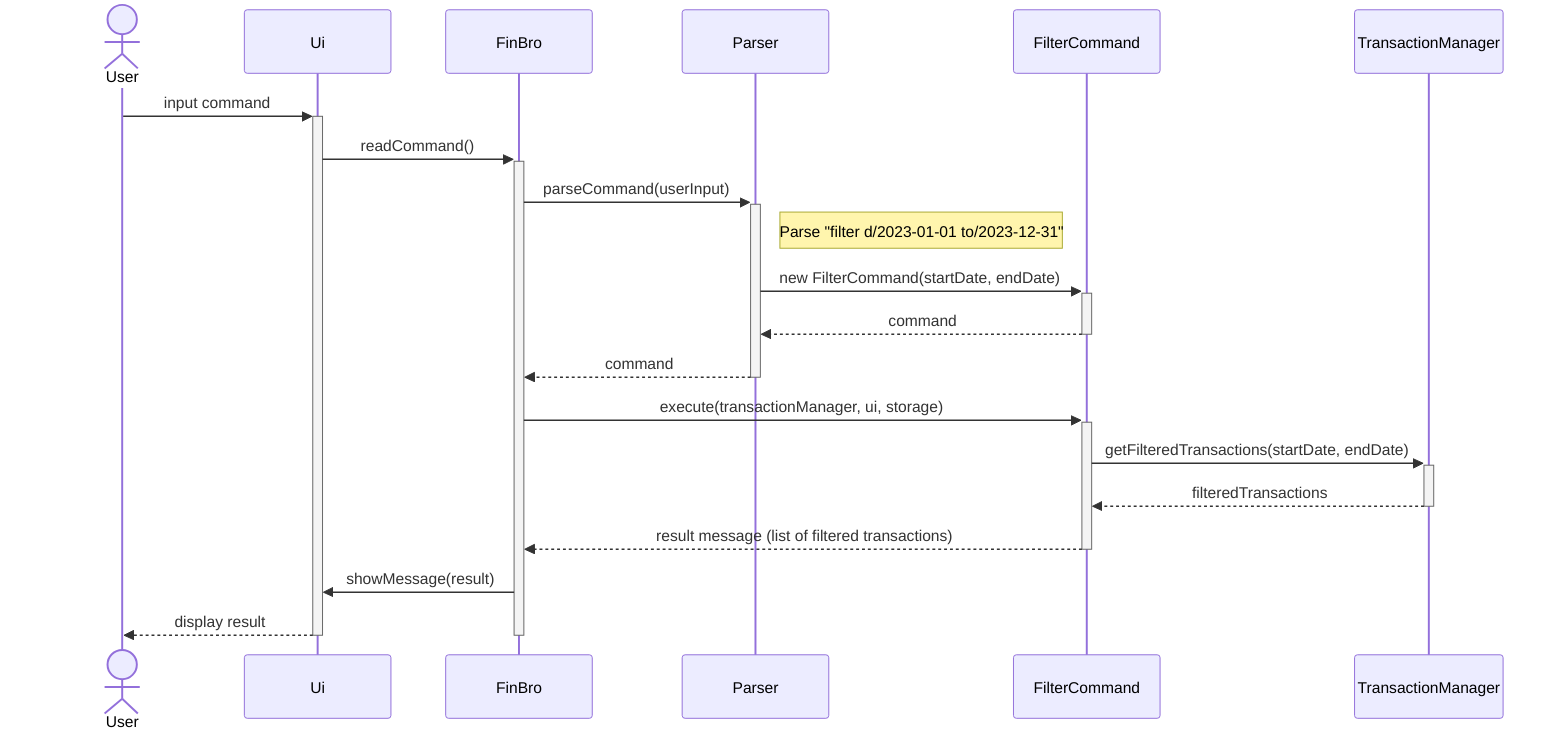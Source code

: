 sequenceDiagram
    actor User as User
    participant UI as Ui
    participant FinBro as FinBro
    participant Parser as Parser
    participant FilterCommand as FilterCommand
    participant TransactionMgr as TransactionManager

    User->>+UI: input command
    UI->>+FinBro: readCommand()
    FinBro->>+Parser: parseCommand(userInput)

    Note right of Parser: Parse "filter d/2023-01-01 to/2023-12-31"
    Parser->>+FilterCommand: new FilterCommand(startDate, endDate)
    FilterCommand-->>-Parser: command
    Parser-->>-FinBro: command

    FinBro->>+FilterCommand: execute(transactionManager, ui, storage)

    FilterCommand->>+TransactionMgr: getFilteredTransactions(startDate, endDate)
    TransactionMgr-->>-FilterCommand: filteredTransactions

    FilterCommand-->>-FinBro: result message (list of filtered transactions)

    FinBro->>UI: showMessage(result)
    UI-->>-User: display result
    deactivate FinBro